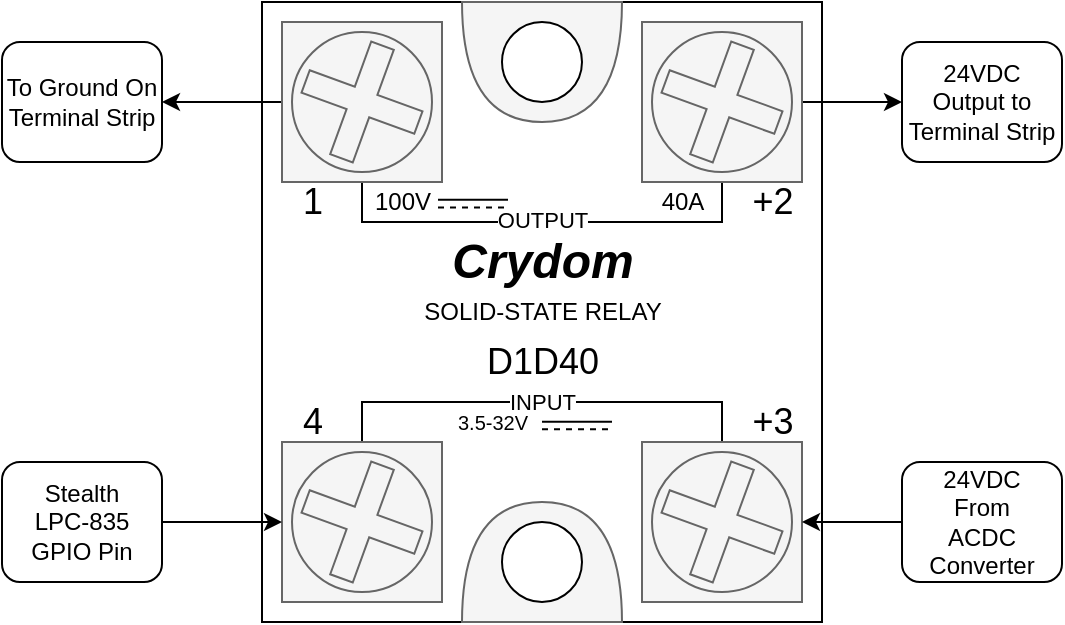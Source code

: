 <mxfile version="13.7.3" type="device"><diagram id="HIDbUezDfix_bcHFqx00" name="Page-1"><mxGraphModel dx="1026" dy="604" grid="1" gridSize="10" guides="1" tooltips="1" connect="1" arrows="1" fold="1" page="1" pageScale="1" pageWidth="850" pageHeight="1100" math="0" shadow="0"><root><mxCell id="0"/><mxCell id="1" parent="0"/><mxCell id="i9_rYrMYlJ9zExycFp0B-1" value="" style="rounded=0;whiteSpace=wrap;html=1;" parent="1" vertex="1"><mxGeometry x="240" y="160" width="280" height="310" as="geometry"/></mxCell><mxCell id="i9_rYrMYlJ9zExycFp0B-6" style="edgeStyle=orthogonalEdgeStyle;rounded=0;orthogonalLoop=1;jettySize=auto;html=1;exitX=0.5;exitY=1;exitDx=0;exitDy=0;entryX=0.5;entryY=1;entryDx=0;entryDy=0;endArrow=none;endFill=0;fontColor=#FFFFFF;" parent="1" source="i9_rYrMYlJ9zExycFp0B-2" target="i9_rYrMYlJ9zExycFp0B-3" edge="1"><mxGeometry relative="1" as="geometry"/></mxCell><mxCell id="i9_rYrMYlJ9zExycFp0B-7" value="OUTPUT" style="edgeLabel;html=1;align=center;verticalAlign=middle;resizable=0;points=[];" parent="i9_rYrMYlJ9zExycFp0B-6" vertex="1" connectable="0"><mxGeometry x="-0.164" y="1" relative="1" as="geometry"><mxPoint x="18" as="offset"/></mxGeometry></mxCell><mxCell id="YAFaDSNfNjS3ZJw8HW1f-4" style="edgeStyle=orthogonalEdgeStyle;rounded=0;orthogonalLoop=1;jettySize=auto;html=1;exitX=0;exitY=0.5;exitDx=0;exitDy=0;entryX=1;entryY=0.5;entryDx=0;entryDy=0;" edge="1" parent="1" source="i9_rYrMYlJ9zExycFp0B-2" target="i9_rYrMYlJ9zExycFp0B-47"><mxGeometry relative="1" as="geometry"/></mxCell><mxCell id="i9_rYrMYlJ9zExycFp0B-2" value="" style="whiteSpace=wrap;html=1;aspect=fixed;fillColor=#f5f5f5;strokeColor=#666666;fontColor=#333333;" parent="1" vertex="1"><mxGeometry x="250" y="170" width="80" height="80" as="geometry"/></mxCell><mxCell id="YAFaDSNfNjS3ZJw8HW1f-3" style="edgeStyle=orthogonalEdgeStyle;rounded=0;orthogonalLoop=1;jettySize=auto;html=1;exitX=1;exitY=0.5;exitDx=0;exitDy=0;entryX=0;entryY=0.5;entryDx=0;entryDy=0;" edge="1" parent="1" source="i9_rYrMYlJ9zExycFp0B-3" target="i9_rYrMYlJ9zExycFp0B-45"><mxGeometry relative="1" as="geometry"/></mxCell><mxCell id="i9_rYrMYlJ9zExycFp0B-3" value="" style="whiteSpace=wrap;html=1;aspect=fixed;fillColor=#f5f5f5;strokeColor=#666666;fontColor=#333333;" parent="1" vertex="1"><mxGeometry x="430" y="170" width="80" height="80" as="geometry"/></mxCell><mxCell id="i9_rYrMYlJ9zExycFp0B-16" style="edgeStyle=orthogonalEdgeStyle;rounded=0;orthogonalLoop=1;jettySize=auto;html=1;exitX=0.5;exitY=0;exitDx=0;exitDy=0;entryX=0.5;entryY=0;entryDx=0;entryDy=0;endArrow=none;endFill=0;fontColor=#FFFFFF;" parent="1" source="i9_rYrMYlJ9zExycFp0B-4" target="i9_rYrMYlJ9zExycFp0B-5" edge="1"><mxGeometry relative="1" as="geometry"/></mxCell><mxCell id="i9_rYrMYlJ9zExycFp0B-17" value="INPUT" style="edgeLabel;html=1;align=center;verticalAlign=middle;resizable=0;points=[];" parent="i9_rYrMYlJ9zExycFp0B-16" vertex="1" connectable="0"><mxGeometry x="-0.409" relative="1" as="geometry"><mxPoint x="45" as="offset"/></mxGeometry></mxCell><mxCell id="i9_rYrMYlJ9zExycFp0B-4" value="" style="whiteSpace=wrap;html=1;aspect=fixed;fillColor=#f5f5f5;strokeColor=#666666;fontColor=#333333;" parent="1" vertex="1"><mxGeometry x="250" y="380" width="80" height="80" as="geometry"/></mxCell><mxCell id="i9_rYrMYlJ9zExycFp0B-5" value="" style="whiteSpace=wrap;html=1;aspect=fixed;fillColor=#f5f5f5;strokeColor=#666666;fontColor=#333333;" parent="1" vertex="1"><mxGeometry x="430" y="380" width="80" height="80" as="geometry"/></mxCell><mxCell id="i9_rYrMYlJ9zExycFp0B-8" value="" style="ellipse;whiteSpace=wrap;html=1;aspect=fixed;fillColor=#f5f5f5;strokeColor=#666666;fontColor=#333333;" parent="1" vertex="1"><mxGeometry x="255" y="175" width="70" height="70" as="geometry"/></mxCell><mxCell id="i9_rYrMYlJ9zExycFp0B-9" value="" style="ellipse;whiteSpace=wrap;html=1;aspect=fixed;fillColor=#f5f5f5;strokeColor=#666666;fontColor=#333333;" parent="1" vertex="1"><mxGeometry x="435" y="175" width="70" height="70" as="geometry"/></mxCell><mxCell id="i9_rYrMYlJ9zExycFp0B-10" value="" style="ellipse;whiteSpace=wrap;html=1;aspect=fixed;fillColor=#f5f5f5;strokeColor=#666666;fontColor=#333333;" parent="1" vertex="1"><mxGeometry x="255" y="385" width="70" height="70" as="geometry"/></mxCell><mxCell id="i9_rYrMYlJ9zExycFp0B-11" value="" style="ellipse;whiteSpace=wrap;html=1;aspect=fixed;fillColor=#f5f5f5;strokeColor=#666666;fontColor=#333333;" parent="1" vertex="1"><mxGeometry x="435" y="385" width="70" height="70" as="geometry"/></mxCell><mxCell id="i9_rYrMYlJ9zExycFp0B-12" value="" style="shape=cross;whiteSpace=wrap;html=1;rotation=20;fillColor=#f5f5f5;strokeColor=#666666;fontColor=#333333;" parent="1" vertex="1"><mxGeometry x="260" y="390" width="60" height="60" as="geometry"/></mxCell><mxCell id="i9_rYrMYlJ9zExycFp0B-13" value="" style="shape=cross;whiteSpace=wrap;html=1;rotation=20;fillColor=#f5f5f5;strokeColor=#666666;fontColor=#333333;" parent="1" vertex="1"><mxGeometry x="260" y="180" width="60" height="60" as="geometry"/></mxCell><mxCell id="i9_rYrMYlJ9zExycFp0B-14" value="" style="shape=cross;whiteSpace=wrap;html=1;rotation=20;fillColor=#f5f5f5;strokeColor=#666666;fontColor=#333333;" parent="1" vertex="1"><mxGeometry x="440" y="180" width="60" height="60" as="geometry"/></mxCell><mxCell id="i9_rYrMYlJ9zExycFp0B-15" value="" style="shape=cross;whiteSpace=wrap;html=1;rotation=20;fillColor=#f5f5f5;strokeColor=#666666;fontColor=#333333;" parent="1" vertex="1"><mxGeometry x="440" y="390" width="60" height="60" as="geometry"/></mxCell><mxCell id="i9_rYrMYlJ9zExycFp0B-18" value="&lt;font style=&quot;font-size: 18px&quot;&gt;1&lt;/font&gt;" style="text;html=1;align=center;verticalAlign=middle;resizable=0;points=[];autosize=1;" parent="1" vertex="1"><mxGeometry x="250" y="250" width="30" height="20" as="geometry"/></mxCell><mxCell id="i9_rYrMYlJ9zExycFp0B-19" value="&lt;font style=&quot;font-size: 18px&quot;&gt;+2&lt;/font&gt;" style="text;html=1;align=center;verticalAlign=middle;resizable=0;points=[];autosize=1;" parent="1" vertex="1"><mxGeometry x="475" y="250" width="40" height="20" as="geometry"/></mxCell><mxCell id="i9_rYrMYlJ9zExycFp0B-20" value="&lt;font style=&quot;font-size: 18px&quot;&gt;4&lt;/font&gt;" style="text;html=1;align=center;verticalAlign=middle;resizable=0;points=[];autosize=1;" parent="1" vertex="1"><mxGeometry x="250" y="360" width="30" height="20" as="geometry"/></mxCell><mxCell id="i9_rYrMYlJ9zExycFp0B-21" value="&lt;font style=&quot;font-size: 18px&quot;&gt;+3&lt;/font&gt;" style="text;html=1;align=center;verticalAlign=middle;resizable=0;points=[];autosize=1;" parent="1" vertex="1"><mxGeometry x="475" y="360" width="40" height="20" as="geometry"/></mxCell><mxCell id="i9_rYrMYlJ9zExycFp0B-22" value="&lt;i&gt;&lt;b&gt;&lt;font style=&quot;font-size: 24px&quot;&gt;Crydom&lt;/font&gt;&lt;/b&gt;&lt;/i&gt;" style="text;html=1;align=center;verticalAlign=middle;resizable=0;points=[];autosize=1;" parent="1" vertex="1"><mxGeometry x="325" y="280" width="110" height="20" as="geometry"/></mxCell><mxCell id="i9_rYrMYlJ9zExycFp0B-23" value="SOLID-STATE RELAY" style="text;html=1;align=center;verticalAlign=middle;resizable=0;points=[];autosize=1;" parent="1" vertex="1"><mxGeometry x="315" y="305" width="130" height="20" as="geometry"/></mxCell><mxCell id="i9_rYrMYlJ9zExycFp0B-24" value="&lt;font style=&quot;font-size: 10px&quot;&gt;3.5-32V&lt;/font&gt;" style="text;html=1;align=center;verticalAlign=middle;resizable=0;points=[];autosize=1;" parent="1" vertex="1"><mxGeometry x="330" y="360" width="50" height="20" as="geometry"/></mxCell><mxCell id="i9_rYrMYlJ9zExycFp0B-27" value="" style="endArrow=none;html=1;fontColor=#FFFFFF;" parent="1" edge="1"><mxGeometry width="50" height="50" relative="1" as="geometry"><mxPoint x="380" y="369.83" as="sourcePoint"/><mxPoint x="415" y="369.83" as="targetPoint"/></mxGeometry></mxCell><mxCell id="i9_rYrMYlJ9zExycFp0B-28" value="" style="endArrow=none;html=1;dashed=1;fontColor=#FFFFFF;" parent="1" edge="1"><mxGeometry width="50" height="50" relative="1" as="geometry"><mxPoint x="380" y="373.67" as="sourcePoint"/><mxPoint x="415" y="373.67" as="targetPoint"/></mxGeometry></mxCell><mxCell id="i9_rYrMYlJ9zExycFp0B-29" value="40A" style="text;html=1;align=center;verticalAlign=middle;resizable=0;points=[];autosize=1;" parent="1" vertex="1"><mxGeometry x="430" y="250" width="40" height="20" as="geometry"/></mxCell><mxCell id="i9_rYrMYlJ9zExycFp0B-30" value="100V" style="text;html=1;align=center;verticalAlign=middle;resizable=0;points=[];autosize=1;" parent="1" vertex="1"><mxGeometry x="290" y="250" width="40" height="20" as="geometry"/></mxCell><mxCell id="i9_rYrMYlJ9zExycFp0B-31" value="" style="endArrow=none;html=1;fontColor=#FFFFFF;" parent="1" edge="1"><mxGeometry width="50" height="50" relative="1" as="geometry"><mxPoint x="328" y="258.91" as="sourcePoint"/><mxPoint x="363" y="258.91" as="targetPoint"/></mxGeometry></mxCell><mxCell id="i9_rYrMYlJ9zExycFp0B-32" value="" style="endArrow=none;html=1;dashed=1;fontColor=#FFFFFF;" parent="1" edge="1"><mxGeometry width="50" height="50" relative="1" as="geometry"><mxPoint x="328" y="262.75" as="sourcePoint"/><mxPoint x="363" y="262.75" as="targetPoint"/></mxGeometry></mxCell><mxCell id="i9_rYrMYlJ9zExycFp0B-34" value="" style="shape=or;whiteSpace=wrap;html=1;rotation=90;fillColor=#f5f5f5;strokeColor=#666666;fontColor=#333333;" parent="1" vertex="1"><mxGeometry x="350" y="150" width="60" height="80" as="geometry"/></mxCell><mxCell id="i9_rYrMYlJ9zExycFp0B-37" value="" style="ellipse;whiteSpace=wrap;html=1;aspect=fixed;" parent="1" vertex="1"><mxGeometry x="360" y="170" width="40" height="40" as="geometry"/></mxCell><mxCell id="i9_rYrMYlJ9zExycFp0B-38" value="" style="shape=or;whiteSpace=wrap;html=1;rotation=-90;fillColor=#f5f5f5;strokeColor=#666666;fontColor=#333333;" parent="1" vertex="1"><mxGeometry x="350" y="400" width="60" height="80" as="geometry"/></mxCell><mxCell id="i9_rYrMYlJ9zExycFp0B-39" value="" style="ellipse;whiteSpace=wrap;html=1;aspect=fixed;" parent="1" vertex="1"><mxGeometry x="360" y="420" width="40" height="40" as="geometry"/></mxCell><mxCell id="i9_rYrMYlJ9zExycFp0B-40" value="&lt;font color=&quot;#000000&quot; style=&quot;font-size: 18px&quot;&gt;D1D40&lt;/font&gt;" style="text;html=1;align=center;verticalAlign=middle;resizable=0;points=[];autosize=1;fontColor=#FFFFFF;" parent="1" vertex="1"><mxGeometry x="345" y="330" width="70" height="20" as="geometry"/></mxCell><mxCell id="YAFaDSNfNjS3ZJw8HW1f-1" style="edgeStyle=orthogonalEdgeStyle;rounded=0;orthogonalLoop=1;jettySize=auto;html=1;exitX=1;exitY=0.5;exitDx=0;exitDy=0;entryX=0;entryY=0.5;entryDx=0;entryDy=0;" edge="1" parent="1" source="i9_rYrMYlJ9zExycFp0B-41" target="i9_rYrMYlJ9zExycFp0B-4"><mxGeometry relative="1" as="geometry"/></mxCell><mxCell id="i9_rYrMYlJ9zExycFp0B-41" value="Stealth&lt;br&gt;LPC-835&lt;br&gt;GPIO Pin" style="rounded=1;whiteSpace=wrap;html=1;labelBackgroundColor=#FFFFFF;" parent="1" vertex="1"><mxGeometry x="110" y="390" width="80" height="60" as="geometry"/></mxCell><mxCell id="YAFaDSNfNjS3ZJw8HW1f-2" style="edgeStyle=orthogonalEdgeStyle;rounded=0;orthogonalLoop=1;jettySize=auto;html=1;exitX=0;exitY=0.5;exitDx=0;exitDy=0;entryX=1;entryY=0.5;entryDx=0;entryDy=0;" edge="1" parent="1" source="i9_rYrMYlJ9zExycFp0B-43" target="i9_rYrMYlJ9zExycFp0B-5"><mxGeometry relative="1" as="geometry"/></mxCell><mxCell id="i9_rYrMYlJ9zExycFp0B-43" value="24VDC&lt;br&gt;From&lt;br&gt;ACDC&lt;br&gt;Converter" style="rounded=1;whiteSpace=wrap;html=1;labelBackgroundColor=#FFFFFF;" parent="1" vertex="1"><mxGeometry x="560" y="390" width="80" height="60" as="geometry"/></mxCell><mxCell id="i9_rYrMYlJ9zExycFp0B-45" value="24VDC&lt;br&gt;Output to&lt;br&gt;Terminal Strip" style="rounded=1;whiteSpace=wrap;html=1;labelBackgroundColor=#FFFFFF;" parent="1" vertex="1"><mxGeometry x="560" y="180" width="80" height="60" as="geometry"/></mxCell><mxCell id="i9_rYrMYlJ9zExycFp0B-47" value="To Ground On&lt;br&gt;Terminal Strip" style="rounded=1;whiteSpace=wrap;html=1;labelBackgroundColor=#FFFFFF;" parent="1" vertex="1"><mxGeometry x="110" y="180" width="80" height="60" as="geometry"/></mxCell></root></mxGraphModel></diagram></mxfile>